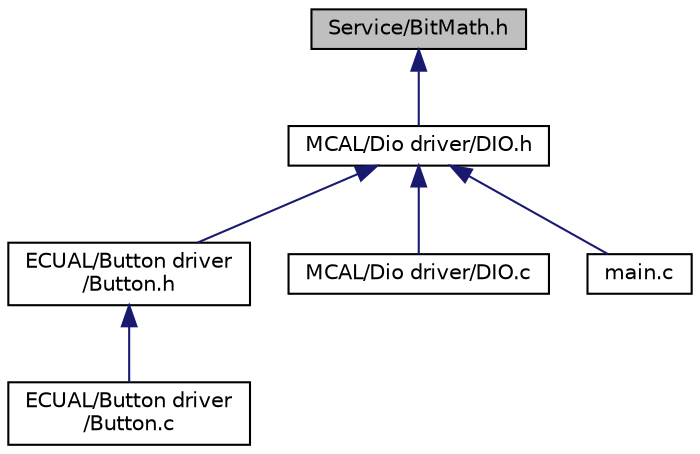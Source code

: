 digraph "Service/BitMath.h"
{
 // LATEX_PDF_SIZE
  edge [fontname="Helvetica",fontsize="10",labelfontname="Helvetica",labelfontsize="10"];
  node [fontname="Helvetica",fontsize="10",shape=record];
  Node1 [label="Service/BitMath.h",height=0.2,width=0.4,color="black", fillcolor="grey75", style="filled", fontcolor="black",tooltip=" "];
  Node1 -> Node2 [dir="back",color="midnightblue",fontsize="10",style="solid",fontname="Helvetica"];
  Node2 [label="MCAL/Dio driver/DIO.h",height=0.2,width=0.4,color="black", fillcolor="white", style="filled",URL="$_d_i_o_8h.html",tooltip=" "];
  Node2 -> Node3 [dir="back",color="midnightblue",fontsize="10",style="solid",fontname="Helvetica"];
  Node3 [label="ECUAL/Button driver\l/Button.h",height=0.2,width=0.4,color="black", fillcolor="white", style="filled",URL="$_button_8h.html",tooltip=" "];
  Node3 -> Node4 [dir="back",color="midnightblue",fontsize="10",style="solid",fontname="Helvetica"];
  Node4 [label="ECUAL/Button driver\l/Button.c",height=0.2,width=0.4,color="black", fillcolor="white", style="filled",URL="$_button_8c.html",tooltip=" "];
  Node2 -> Node5 [dir="back",color="midnightblue",fontsize="10",style="solid",fontname="Helvetica"];
  Node5 [label="MCAL/Dio driver/DIO.c",height=0.2,width=0.4,color="black", fillcolor="white", style="filled",URL="$_d_i_o_8c.html",tooltip=" "];
  Node2 -> Node6 [dir="back",color="midnightblue",fontsize="10",style="solid",fontname="Helvetica"];
  Node6 [label="main.c",height=0.2,width=0.4,color="black", fillcolor="white", style="filled",URL="$main_8c.html",tooltip=" "];
}
